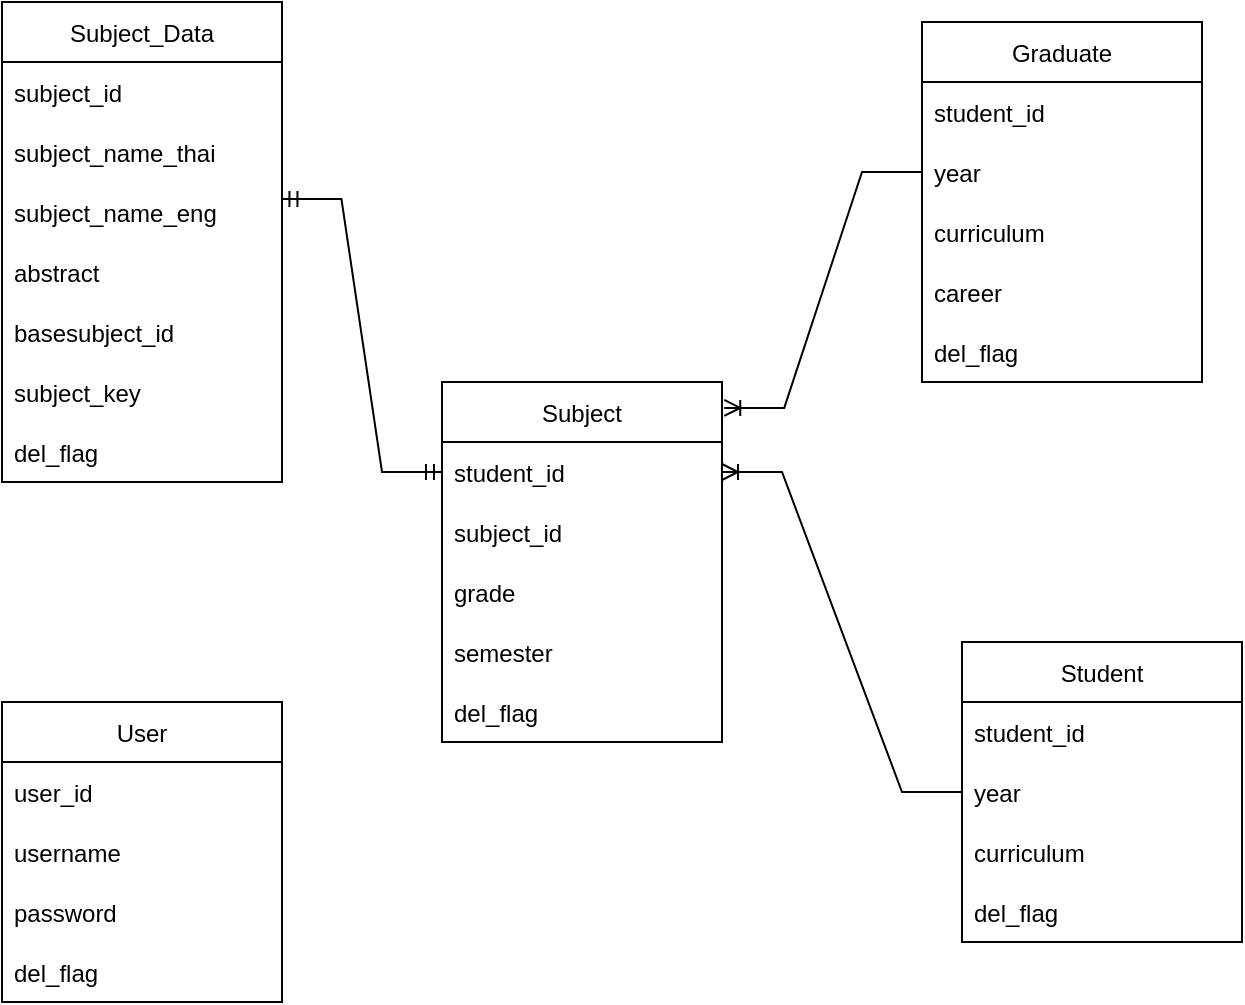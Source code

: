 <mxfile version="20.2.4" type="device"><diagram id="R2lEEEUBdFMjLlhIrx00" name="Page-1"><mxGraphModel dx="1342" dy="614" grid="1" gridSize="10" guides="1" tooltips="1" connect="1" arrows="1" fold="1" page="1" pageScale="1" pageWidth="850" pageHeight="1100" math="0" shadow="0" extFonts="Permanent Marker^https://fonts.googleapis.com/css?family=Permanent+Marker"><root><mxCell id="0"/><mxCell id="1" parent="0"/><mxCell id="76vfN8I9lBESQKzIqNd5-2" value="User" style="swimlane;fontStyle=0;childLayout=stackLayout;horizontal=1;startSize=30;horizontalStack=0;resizeParent=1;resizeParentMax=0;resizeLast=0;collapsible=1;marginBottom=0;" vertex="1" parent="1"><mxGeometry x="90" y="400" width="140" height="150" as="geometry"><mxRectangle x="80" y="40" width="70" height="30" as="alternateBounds"/></mxGeometry></mxCell><mxCell id="76vfN8I9lBESQKzIqNd5-3" value="user_id" style="text;strokeColor=none;fillColor=none;align=left;verticalAlign=middle;spacingLeft=4;spacingRight=4;overflow=hidden;points=[[0,0.5],[1,0.5]];portConstraint=eastwest;rotatable=0;" vertex="1" parent="76vfN8I9lBESQKzIqNd5-2"><mxGeometry y="30" width="140" height="30" as="geometry"/></mxCell><mxCell id="76vfN8I9lBESQKzIqNd5-4" value="username" style="text;strokeColor=none;fillColor=none;align=left;verticalAlign=middle;spacingLeft=4;spacingRight=4;overflow=hidden;points=[[0,0.5],[1,0.5]];portConstraint=eastwest;rotatable=0;" vertex="1" parent="76vfN8I9lBESQKzIqNd5-2"><mxGeometry y="60" width="140" height="30" as="geometry"/></mxCell><mxCell id="76vfN8I9lBESQKzIqNd5-5" value="password" style="text;strokeColor=none;fillColor=none;align=left;verticalAlign=middle;spacingLeft=4;spacingRight=4;overflow=hidden;points=[[0,0.5],[1,0.5]];portConstraint=eastwest;rotatable=0;" vertex="1" parent="76vfN8I9lBESQKzIqNd5-2"><mxGeometry y="90" width="140" height="30" as="geometry"/></mxCell><mxCell id="76vfN8I9lBESQKzIqNd5-16" value="del_flag" style="text;strokeColor=none;fillColor=none;align=left;verticalAlign=middle;spacingLeft=4;spacingRight=4;overflow=hidden;points=[[0,0.5],[1,0.5]];portConstraint=eastwest;rotatable=0;" vertex="1" parent="76vfN8I9lBESQKzIqNd5-2"><mxGeometry y="120" width="140" height="30" as="geometry"/></mxCell><mxCell id="76vfN8I9lBESQKzIqNd5-6" value="Subject_Data" style="swimlane;fontStyle=0;childLayout=stackLayout;horizontal=1;startSize=30;horizontalStack=0;resizeParent=1;resizeParentMax=0;resizeLast=0;collapsible=1;marginBottom=0;" vertex="1" parent="1"><mxGeometry x="90" y="50" width="140" height="240" as="geometry"/></mxCell><mxCell id="76vfN8I9lBESQKzIqNd5-7" value="subject_id" style="text;strokeColor=none;fillColor=none;align=left;verticalAlign=middle;spacingLeft=4;spacingRight=4;overflow=hidden;points=[[0,0.5],[1,0.5]];portConstraint=eastwest;rotatable=0;" vertex="1" parent="76vfN8I9lBESQKzIqNd5-6"><mxGeometry y="30" width="140" height="30" as="geometry"/></mxCell><mxCell id="76vfN8I9lBESQKzIqNd5-8" value="subject_name_thai" style="text;strokeColor=none;fillColor=none;align=left;verticalAlign=middle;spacingLeft=4;spacingRight=4;overflow=hidden;points=[[0,0.5],[1,0.5]];portConstraint=eastwest;rotatable=0;" vertex="1" parent="76vfN8I9lBESQKzIqNd5-6"><mxGeometry y="60" width="140" height="30" as="geometry"/></mxCell><mxCell id="76vfN8I9lBESQKzIqNd5-45" value="subject_name_eng" style="text;strokeColor=none;fillColor=none;align=left;verticalAlign=middle;spacingLeft=4;spacingRight=4;overflow=hidden;points=[[0,0.5],[1,0.5]];portConstraint=eastwest;rotatable=0;" vertex="1" parent="76vfN8I9lBESQKzIqNd5-6"><mxGeometry y="90" width="140" height="30" as="geometry"/></mxCell><mxCell id="76vfN8I9lBESQKzIqNd5-9" value="abstract" style="text;strokeColor=none;fillColor=none;align=left;verticalAlign=middle;spacingLeft=4;spacingRight=4;overflow=hidden;points=[[0,0.5],[1,0.5]];portConstraint=eastwest;rotatable=0;" vertex="1" parent="76vfN8I9lBESQKzIqNd5-6"><mxGeometry y="120" width="140" height="30" as="geometry"/></mxCell><mxCell id="76vfN8I9lBESQKzIqNd5-18" value="basesubject_id" style="text;strokeColor=none;fillColor=none;align=left;verticalAlign=middle;spacingLeft=4;spacingRight=4;overflow=hidden;points=[[0,0.5],[1,0.5]];portConstraint=eastwest;rotatable=0;" vertex="1" parent="76vfN8I9lBESQKzIqNd5-6"><mxGeometry y="150" width="140" height="30" as="geometry"/></mxCell><mxCell id="76vfN8I9lBESQKzIqNd5-59" value="subject_key" style="text;strokeColor=none;fillColor=none;align=left;verticalAlign=middle;spacingLeft=4;spacingRight=4;overflow=hidden;points=[[0,0.5],[1,0.5]];portConstraint=eastwest;rotatable=0;" vertex="1" parent="76vfN8I9lBESQKzIqNd5-6"><mxGeometry y="180" width="140" height="30" as="geometry"/></mxCell><mxCell id="76vfN8I9lBESQKzIqNd5-17" value="del_flag" style="text;strokeColor=none;fillColor=none;align=left;verticalAlign=middle;spacingLeft=4;spacingRight=4;overflow=hidden;points=[[0,0.5],[1,0.5]];portConstraint=eastwest;rotatable=0;" vertex="1" parent="76vfN8I9lBESQKzIqNd5-6"><mxGeometry y="210" width="140" height="30" as="geometry"/></mxCell><mxCell id="76vfN8I9lBESQKzIqNd5-12" value="Graduate" style="swimlane;fontStyle=0;childLayout=stackLayout;horizontal=1;startSize=30;horizontalStack=0;resizeParent=1;resizeParentMax=0;resizeLast=0;collapsible=1;marginBottom=0;" vertex="1" parent="1"><mxGeometry x="550" y="60" width="140" height="180" as="geometry"/></mxCell><mxCell id="76vfN8I9lBESQKzIqNd5-20" value="student_id" style="text;strokeColor=none;fillColor=none;align=left;verticalAlign=middle;spacingLeft=4;spacingRight=4;overflow=hidden;points=[[0,0.5],[1,0.5]];portConstraint=eastwest;rotatable=0;" vertex="1" parent="76vfN8I9lBESQKzIqNd5-12"><mxGeometry y="30" width="140" height="30" as="geometry"/></mxCell><mxCell id="76vfN8I9lBESQKzIqNd5-21" value="year" style="text;strokeColor=none;fillColor=none;align=left;verticalAlign=middle;spacingLeft=4;spacingRight=4;overflow=hidden;points=[[0,0.5],[1,0.5]];portConstraint=eastwest;rotatable=0;" vertex="1" parent="76vfN8I9lBESQKzIqNd5-12"><mxGeometry y="60" width="140" height="30" as="geometry"/></mxCell><mxCell id="76vfN8I9lBESQKzIqNd5-23" value="curriculum" style="text;strokeColor=none;fillColor=none;align=left;verticalAlign=middle;spacingLeft=4;spacingRight=4;overflow=hidden;points=[[0,0.5],[1,0.5]];portConstraint=eastwest;rotatable=0;" vertex="1" parent="76vfN8I9lBESQKzIqNd5-12"><mxGeometry y="90" width="140" height="30" as="geometry"/></mxCell><mxCell id="76vfN8I9lBESQKzIqNd5-37" value="career" style="text;strokeColor=none;fillColor=none;align=left;verticalAlign=middle;spacingLeft=4;spacingRight=4;overflow=hidden;points=[[0,0.5],[1,0.5]];portConstraint=eastwest;rotatable=0;" vertex="1" parent="76vfN8I9lBESQKzIqNd5-12"><mxGeometry y="120" width="140" height="30" as="geometry"/></mxCell><mxCell id="76vfN8I9lBESQKzIqNd5-24" value="del_flag" style="text;strokeColor=none;fillColor=none;align=left;verticalAlign=middle;spacingLeft=4;spacingRight=4;overflow=hidden;points=[[0,0.5],[1,0.5]];portConstraint=eastwest;rotatable=0;" vertex="1" parent="76vfN8I9lBESQKzIqNd5-12"><mxGeometry y="150" width="140" height="30" as="geometry"/></mxCell><mxCell id="76vfN8I9lBESQKzIqNd5-25" value="Student" style="swimlane;fontStyle=0;childLayout=stackLayout;horizontal=1;startSize=30;horizontalStack=0;resizeParent=1;resizeParentMax=0;resizeLast=0;collapsible=1;marginBottom=0;" vertex="1" parent="1"><mxGeometry x="570" y="370" width="140" height="150" as="geometry"/></mxCell><mxCell id="76vfN8I9lBESQKzIqNd5-26" value="student_id" style="text;strokeColor=none;fillColor=none;align=left;verticalAlign=middle;spacingLeft=4;spacingRight=4;overflow=hidden;points=[[0,0.5],[1,0.5]];portConstraint=eastwest;rotatable=0;" vertex="1" parent="76vfN8I9lBESQKzIqNd5-25"><mxGeometry y="30" width="140" height="30" as="geometry"/></mxCell><mxCell id="76vfN8I9lBESQKzIqNd5-28" value="year" style="text;strokeColor=none;fillColor=none;align=left;verticalAlign=middle;spacingLeft=4;spacingRight=4;overflow=hidden;points=[[0,0.5],[1,0.5]];portConstraint=eastwest;rotatable=0;" vertex="1" parent="76vfN8I9lBESQKzIqNd5-25"><mxGeometry y="60" width="140" height="30" as="geometry"/></mxCell><mxCell id="76vfN8I9lBESQKzIqNd5-29" value="curriculum" style="text;strokeColor=none;fillColor=none;align=left;verticalAlign=middle;spacingLeft=4;spacingRight=4;overflow=hidden;points=[[0,0.5],[1,0.5]];portConstraint=eastwest;rotatable=0;" vertex="1" parent="76vfN8I9lBESQKzIqNd5-25"><mxGeometry y="90" width="140" height="30" as="geometry"/></mxCell><mxCell id="76vfN8I9lBESQKzIqNd5-30" value="del_flag" style="text;strokeColor=none;fillColor=none;align=left;verticalAlign=middle;spacingLeft=4;spacingRight=4;overflow=hidden;points=[[0,0.5],[1,0.5]];portConstraint=eastwest;rotatable=0;" vertex="1" parent="76vfN8I9lBESQKzIqNd5-25"><mxGeometry y="120" width="140" height="30" as="geometry"/></mxCell><mxCell id="76vfN8I9lBESQKzIqNd5-31" value="Subject" style="swimlane;fontStyle=0;childLayout=stackLayout;horizontal=1;startSize=30;horizontalStack=0;resizeParent=1;resizeParentMax=0;resizeLast=0;collapsible=1;marginBottom=0;" vertex="1" parent="1"><mxGeometry x="310" y="240" width="140" height="180" as="geometry"/></mxCell><mxCell id="76vfN8I9lBESQKzIqNd5-32" value="student_id" style="text;strokeColor=none;fillColor=none;align=left;verticalAlign=middle;spacingLeft=4;spacingRight=4;overflow=hidden;points=[[0,0.5],[1,0.5]];portConstraint=eastwest;rotatable=0;" vertex="1" parent="76vfN8I9lBESQKzIqNd5-31"><mxGeometry y="30" width="140" height="30" as="geometry"/></mxCell><mxCell id="76vfN8I9lBESQKzIqNd5-33" value="subject_id" style="text;strokeColor=none;fillColor=none;align=left;verticalAlign=middle;spacingLeft=4;spacingRight=4;overflow=hidden;points=[[0,0.5],[1,0.5]];portConstraint=eastwest;rotatable=0;" vertex="1" parent="76vfN8I9lBESQKzIqNd5-31"><mxGeometry y="60" width="140" height="30" as="geometry"/></mxCell><mxCell id="76vfN8I9lBESQKzIqNd5-34" value="grade" style="text;strokeColor=none;fillColor=none;align=left;verticalAlign=middle;spacingLeft=4;spacingRight=4;overflow=hidden;points=[[0,0.5],[1,0.5]];portConstraint=eastwest;rotatable=0;" vertex="1" parent="76vfN8I9lBESQKzIqNd5-31"><mxGeometry y="90" width="140" height="30" as="geometry"/></mxCell><mxCell id="76vfN8I9lBESQKzIqNd5-35" value="semester" style="text;strokeColor=none;fillColor=none;align=left;verticalAlign=middle;spacingLeft=4;spacingRight=4;overflow=hidden;points=[[0,0.5],[1,0.5]];portConstraint=eastwest;rotatable=0;" vertex="1" parent="76vfN8I9lBESQKzIqNd5-31"><mxGeometry y="120" width="140" height="30" as="geometry"/></mxCell><mxCell id="76vfN8I9lBESQKzIqNd5-36" value="del_flag" style="text;strokeColor=none;fillColor=none;align=left;verticalAlign=middle;spacingLeft=4;spacingRight=4;overflow=hidden;points=[[0,0.5],[1,0.5]];portConstraint=eastwest;rotatable=0;" vertex="1" parent="76vfN8I9lBESQKzIqNd5-31"><mxGeometry y="150" width="140" height="30" as="geometry"/></mxCell><mxCell id="76vfN8I9lBESQKzIqNd5-60" value="" style="edgeStyle=entityRelationEdgeStyle;fontSize=12;html=1;endArrow=ERoneToMany;rounded=0;exitX=0;exitY=0.5;exitDx=0;exitDy=0;entryX=1;entryY=0.5;entryDx=0;entryDy=0;" edge="1" parent="1" source="76vfN8I9lBESQKzIqNd5-28" target="76vfN8I9lBESQKzIqNd5-32"><mxGeometry width="100" height="100" relative="1" as="geometry"><mxPoint x="490" y="400" as="sourcePoint"/><mxPoint x="590" y="300" as="targetPoint"/></mxGeometry></mxCell><mxCell id="76vfN8I9lBESQKzIqNd5-61" value="" style="edgeStyle=entityRelationEdgeStyle;fontSize=12;html=1;endArrow=ERoneToMany;rounded=0;exitX=0;exitY=0.5;exitDx=0;exitDy=0;entryX=1.008;entryY=0.072;entryDx=0;entryDy=0;entryPerimeter=0;" edge="1" parent="1" source="76vfN8I9lBESQKzIqNd5-21" target="76vfN8I9lBESQKzIqNd5-31"><mxGeometry width="100" height="100" relative="1" as="geometry"><mxPoint x="580" y="455.0" as="sourcePoint"/><mxPoint x="460" y="295" as="targetPoint"/></mxGeometry></mxCell><mxCell id="76vfN8I9lBESQKzIqNd5-62" value="" style="edgeStyle=entityRelationEdgeStyle;fontSize=12;html=1;endArrow=ERmandOne;startArrow=ERmandOne;rounded=0;entryX=0.998;entryY=0.285;entryDx=0;entryDy=0;entryPerimeter=0;exitX=0;exitY=0.5;exitDx=0;exitDy=0;" edge="1" parent="1" source="76vfN8I9lBESQKzIqNd5-32" target="76vfN8I9lBESQKzIqNd5-45"><mxGeometry width="100" height="100" relative="1" as="geometry"><mxPoint x="400" y="220" as="sourcePoint"/><mxPoint x="500" y="120" as="targetPoint"/></mxGeometry></mxCell></root></mxGraphModel></diagram></mxfile>